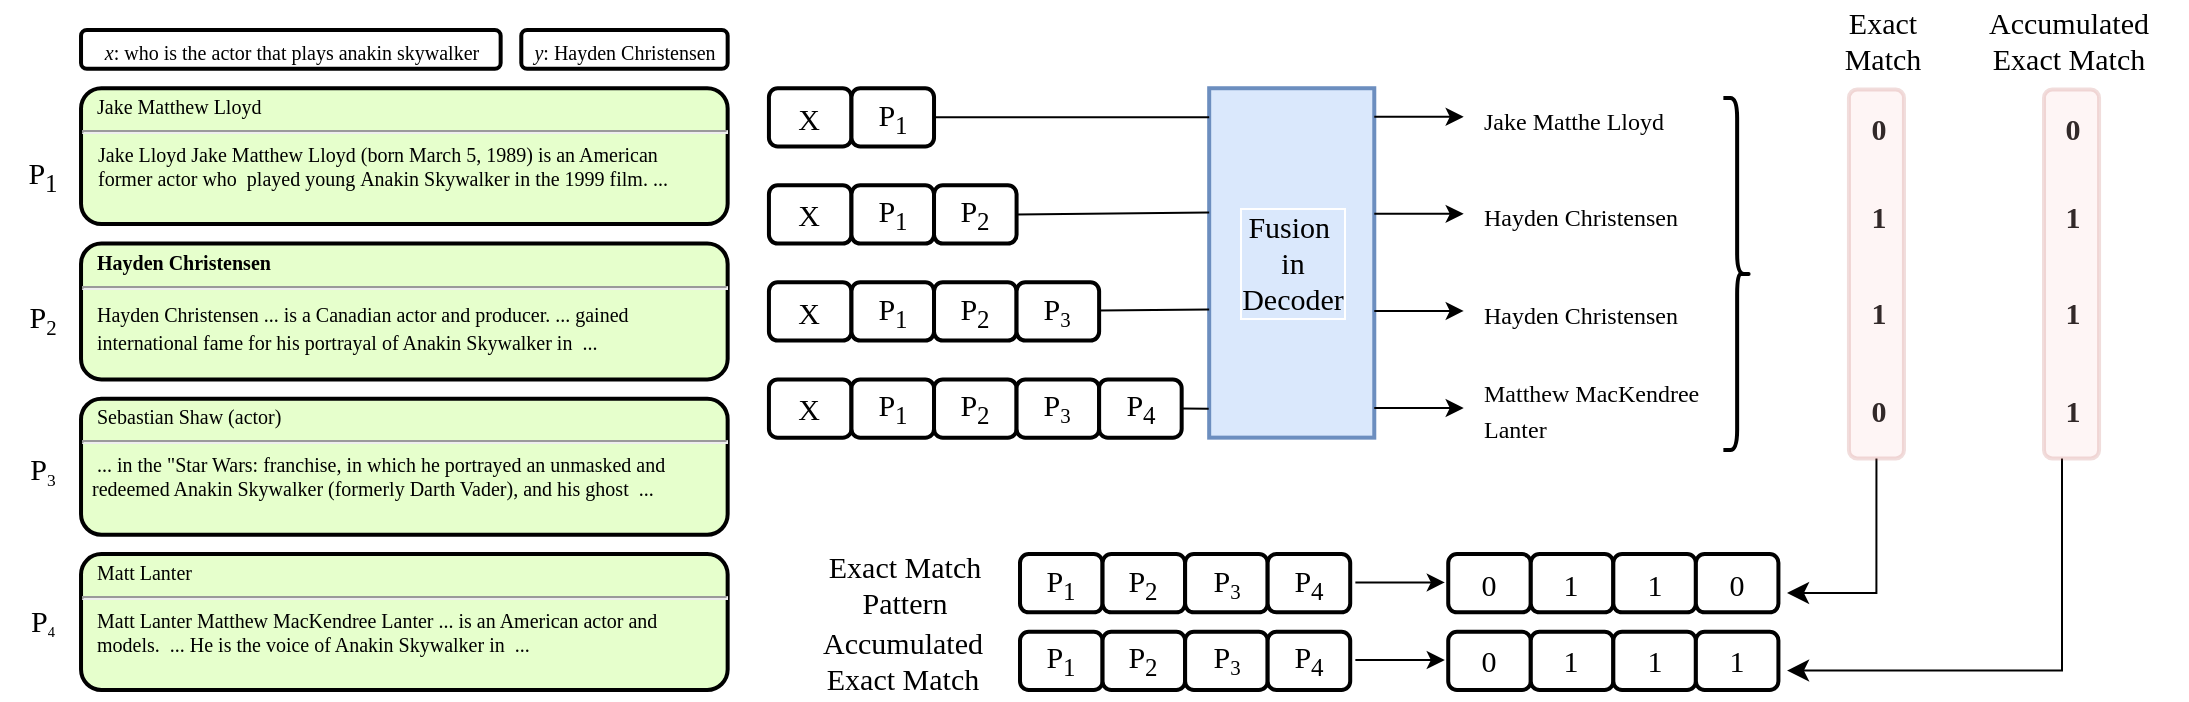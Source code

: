 <mxfile version="20.7.4" type="github">
  <diagram name="Page-1" id="c7558073-3199-34d8-9f00-42111426c3f3">
    <mxGraphModel dx="1444" dy="1975" grid="1" gridSize="10" guides="1" tooltips="1" connect="1" arrows="1" fold="1" page="1" pageScale="1" pageWidth="1150" pageHeight="400" background="#ffffff" math="1" shadow="0">
      <root>
        <mxCell id="0" />
        <mxCell id="1" parent="0" />
        <mxCell id="xXb-0AvfDkPHTkJj-rtv-294" value="" style="group;fontSize=8;" vertex="1" connectable="0" parent="1">
          <mxGeometry x="60" y="30" width="1080" height="330" as="geometry" />
        </mxCell>
        <mxCell id="6" value="&lt;p style=&quot;margin: 0px; margin-top: 4px; text-align: center; text-decoration: underline;&quot;&gt;&lt;/p&gt;&lt;font style=&quot;font-size: 10px;&quot;&gt;&lt;span style=&quot;font-weight: 400; text-align: left;&quot;&gt;&lt;i&gt;x&lt;/i&gt;:&lt;/span&gt;&lt;span style=&quot;font-weight: normal; background-color: initial;&quot;&gt;&amp;nbsp;&lt;/span&gt;&lt;span style=&quot;font-weight: normal; background-color: rgb(255, 255, 255);&quot;&gt;who is the actor that plays anakin skywalker&lt;/span&gt;&lt;/font&gt;&lt;span style=&quot;font-weight: 400; text-align: left;&quot;&gt;&lt;br&gt;&lt;/span&gt;" style="verticalAlign=middle;align=center;overflow=fill;fontSize=12;fontFamily=Times New Roman;html=1;rounded=1;fontStyle=1;strokeWidth=2;" parent="xXb-0AvfDkPHTkJj-rtv-294" vertex="1">
          <mxGeometry x="27.516" width="209.809" height="19.412" as="geometry" />
        </mxCell>
        <mxCell id="xXb-0AvfDkPHTkJj-rtv-110" value="&lt;p style=&quot;margin: 4px 0px 0px; font-size: 10px;&quot;&gt;&lt;span style=&quot;font-weight: normal;&quot;&gt;&lt;font style=&quot;font-size: 10px;&quot; face=&quot;Times New Roman&quot;&gt;&amp;nbsp; &amp;nbsp;Jake Matthew Lloyd&lt;/font&gt;&lt;/span&gt;&lt;/p&gt;&lt;hr style=&quot;font-size: 10px;&quot;&gt;&lt;p style=&quot;margin: 0px 0px 0px 8px; font-size: 10px;&quot;&gt;&lt;font style=&quot;font-size: 10px;&quot;&gt;&lt;font style=&quot;font-size: 10px;&quot; face=&quot;Times New Roman&quot;&gt;&lt;span style=&quot;font-weight: 400;&quot;&gt;Jake Lloyd Jake Matthew Lloyd (born March 5, 1989) is an American&amp;nbsp;&lt;/span&gt;&lt;/font&gt;&lt;/font&gt;&lt;/p&gt;&lt;p style=&quot;margin: 0px 0px 0px 8px; font-size: 10px;&quot;&gt;&lt;font style=&quot;font-size: 10px;&quot;&gt;&lt;span style=&quot;font-weight: 400; font-family: &amp;quot;Times New Roman&amp;quot;; background-color: initial;&quot;&gt;former actor who&amp;nbsp;&amp;nbsp;&lt;/span&gt;&lt;/font&gt;&lt;span style=&quot;background-color: initial; font-weight: 400; font-family: &amp;quot;Times New Roman&amp;quot;;&quot;&gt;played young&amp;nbsp;&lt;/span&gt;&lt;span style=&quot;background-color: initial; font-family: &amp;quot;Times New Roman&amp;quot;; font-weight: 400;&quot;&gt;Anakin Skywalker in the 1999 film. ...&lt;/span&gt;&lt;/p&gt;" style="verticalAlign=middle;align=left;overflow=fill;fontSize=12;fontFamily=Helvetica;html=1;rounded=1;fontStyle=1;strokeWidth=2;fillColor=#E6FFCC" vertex="1" parent="xXb-0AvfDkPHTkJj-rtv-294">
          <mxGeometry x="27.516" y="29.118" width="323.312" height="67.941" as="geometry" />
        </mxCell>
        <mxCell id="xXb-0AvfDkPHTkJj-rtv-113" value="&lt;p style=&quot;margin: 0px; margin-top: 4px; text-align: center; text-decoration: underline;&quot;&gt;&lt;/p&gt;&lt;font style=&quot;font-size: 10px;&quot;&gt;&lt;span style=&quot;font-weight: 400; text-align: left;&quot;&gt;&lt;i&gt;y&lt;/i&gt;:&lt;/span&gt;&lt;span style=&quot;font-weight: normal; background-color: initial;&quot;&gt;&amp;nbsp;&lt;/span&gt;&lt;span style=&quot;background-color: rgb(255, 255, 255); font-weight: 400; text-align: left;&quot;&gt;Hayden Christensen&lt;/span&gt;&lt;/font&gt;" style="verticalAlign=middle;align=center;overflow=fill;fontSize=12;fontFamily=Times New Roman;html=1;rounded=1;fontStyle=1;strokeWidth=2;" vertex="1" parent="xXb-0AvfDkPHTkJj-rtv-294">
          <mxGeometry x="247.643" width="103.185" height="19.412" as="geometry" />
        </mxCell>
        <mxCell id="xXb-0AvfDkPHTkJj-rtv-128" value="&lt;p style=&quot;margin: 4px 0px 0px; font-size: 10px;&quot;&gt;&lt;font style=&quot;font-size: 10px;&quot; face=&quot;Times New Roman&quot;&gt;&amp;nbsp; &amp;nbsp;Hayden Christensen&lt;/font&gt;&lt;/p&gt;&lt;hr style=&quot;font-size: 10px;&quot;&gt;&lt;font style=&quot;font-size: 10px;&quot; face=&quot;Times New Roman&quot;&gt;&lt;span style=&quot;font-weight: 400;&quot;&gt;&amp;nbsp; &amp;nbsp;Hayden Christensen ... is a Canadian actor and producer. ... gained &lt;br&gt;&amp;nbsp; &amp;nbsp;international fame for his portrayal of Anakin Skywalker in&amp;nbsp; ...&lt;/span&gt;&lt;/font&gt;" style="verticalAlign=middle;align=left;overflow=fill;fontSize=12;fontFamily=Helvetica;html=1;rounded=1;fontStyle=1;strokeWidth=2;fillColor=#E6FFCC" vertex="1" parent="xXb-0AvfDkPHTkJj-rtv-294">
          <mxGeometry x="27.516" y="106.765" width="323.312" height="67.941" as="geometry" />
        </mxCell>
        <mxCell id="xXb-0AvfDkPHTkJj-rtv-129" value="&lt;span style=&quot;font-size: 15px;&quot;&gt;P&lt;/span&gt;&lt;span style=&quot;font-size: 12.5px;&quot;&gt;&lt;sub&gt;2&lt;/sub&gt;&lt;/span&gt;" style="text;html=1;align=center;verticalAlign=middle;resizable=0;points=[];autosize=1;strokeColor=none;fillColor=none;fontSize=12;fontFamily=Times New Roman;" vertex="1" parent="xXb-0AvfDkPHTkJj-rtv-294">
          <mxGeometry x="-12.48" y="129.996" width="40" height="30" as="geometry" />
        </mxCell>
        <mxCell id="xXb-0AvfDkPHTkJj-rtv-130" value="&lt;p style=&quot;text-align: left; margin: 4px 0px 0px; font-size: 10px;&quot;&gt;&lt;span style=&quot;font-weight: normal;&quot;&gt;&lt;font style=&quot;font-size: 10px;&quot; face=&quot;Times New Roman&quot;&gt;&amp;nbsp; &amp;nbsp;Sebastian Shaw (actor)&lt;/font&gt;&lt;/span&gt;&lt;/p&gt;&lt;hr style=&quot;text-align: left; font-size: 10px;&quot;&gt;&lt;font style=&quot;&quot; face=&quot;Times New Roman&quot;&gt;&lt;div style=&quot;font-size: 10px; text-align: left;&quot;&gt;&lt;span style=&quot;font-weight: 400; background-color: initial;&quot;&gt;&amp;nbsp; &amp;nbsp;... in the &quot;Star Wars: franchise, in which he portrayed an unmasked and&lt;/span&gt;&lt;/div&gt;&lt;font style=&quot;font-size: 10px;&quot;&gt;&lt;div style=&quot;text-align: left;&quot;&gt;&lt;span style=&quot;font-weight: 400; background-color: initial;&quot;&gt;&amp;nbsp; redeemed Anakin&amp;nbsp;&lt;/span&gt;&lt;span style=&quot;background-color: initial; font-weight: 400;&quot;&gt;Skywalker (formerly Darth Vader), and his ghost&amp;nbsp; ...&lt;/span&gt;&lt;/div&gt;&lt;/font&gt;&lt;div style=&quot;text-align: left;&quot;&gt;&lt;span style=&quot;font-size: 10px;&quot;&gt;&lt;br&gt;&lt;/span&gt;&lt;/div&gt;&lt;/font&gt;" style="verticalAlign=middle;align=center;overflow=fill;fontSize=12;fontFamily=Helvetica;html=1;rounded=1;fontStyle=1;strokeWidth=2;fillColor=#E6FFCC" vertex="1" parent="xXb-0AvfDkPHTkJj-rtv-294">
          <mxGeometry x="27.516" y="184.412" width="323.312" height="67.941" as="geometry" />
        </mxCell>
        <mxCell id="xXb-0AvfDkPHTkJj-rtv-131" value="&lt;span style=&quot;font-size: 15px;&quot;&gt;P&lt;/span&gt;&lt;span style=&quot;font-size: 10.417px;&quot;&gt;&lt;sub&gt;3&lt;/sub&gt;&lt;/span&gt;" style="text;html=1;align=center;verticalAlign=middle;resizable=0;points=[];autosize=1;strokeColor=none;fillColor=none;fontSize=12;fontFamily=Times New Roman;" vertex="1" parent="xXb-0AvfDkPHTkJj-rtv-294">
          <mxGeometry x="-12.48" y="204.704" width="40" height="30" as="geometry" />
        </mxCell>
        <mxCell id="xXb-0AvfDkPHTkJj-rtv-132" value="&lt;p style=&quot;text-align: left; margin: 4px 0px 0px; font-size: 10px;&quot;&gt;&lt;span style=&quot;font-weight: normal;&quot;&gt;&lt;font style=&quot;font-size: 10px;&quot; face=&quot;Times New Roman&quot;&gt;&amp;nbsp; &amp;nbsp;Matt Lanter&amp;nbsp;&lt;/font&gt;&lt;/span&gt;&lt;/p&gt;&lt;hr style=&quot;text-align: left; font-size: 10px;&quot;&gt;&lt;font style=&quot;&quot; face=&quot;Times New Roman&quot;&gt;&lt;div style=&quot;font-size: 10px; text-align: left;&quot;&gt;&lt;span style=&quot;font-weight: 400; background-color: initial;&quot;&gt;&amp;nbsp; &amp;nbsp;Matt Lanter Matthew MacKendree Lanter ... is an American actor and&amp;nbsp;&lt;/span&gt;&lt;/div&gt;&lt;div style=&quot;font-size: 10px; text-align: left;&quot;&gt;&lt;span style=&quot;font-weight: 400; background-color: initial;&quot;&gt;&amp;nbsp; &amp;nbsp;models.&amp;nbsp; ...&amp;nbsp;&lt;/span&gt;&lt;span style=&quot;background-color: initial; font-weight: 400;&quot;&gt;He is the voice of Anakin Skywalker in&amp;nbsp; ...&lt;/span&gt;&lt;/div&gt;&lt;div style=&quot;text-align: left;&quot;&gt;&lt;span style=&quot;font-size: 10px;&quot;&gt;&lt;br&gt;&lt;/span&gt;&lt;/div&gt;&lt;/font&gt;" style="verticalAlign=middle;align=center;overflow=fill;fontSize=12;fontFamily=Helvetica;html=1;rounded=1;fontStyle=1;strokeWidth=2;fillColor=#E6FFCC" vertex="1" parent="xXb-0AvfDkPHTkJj-rtv-294">
          <mxGeometry x="27.516" y="262.059" width="323.312" height="67.941" as="geometry" />
        </mxCell>
        <mxCell id="xXb-0AvfDkPHTkJj-rtv-133" value="&lt;span style=&quot;font-size: 15px;&quot;&gt;P&lt;/span&gt;&lt;span style=&quot;font-size: 8.681px;&quot;&gt;&lt;sub&gt;4&lt;/sub&gt;&lt;/span&gt;" style="text;html=1;align=center;verticalAlign=middle;resizable=0;points=[];autosize=1;strokeColor=none;fillColor=none;fontSize=12;fontFamily=Times New Roman;" vertex="1" parent="xXb-0AvfDkPHTkJj-rtv-294">
          <mxGeometry x="-12.48" y="281.031" width="40" height="30" as="geometry" />
        </mxCell>
        <mxCell id="xXb-0AvfDkPHTkJj-rtv-136" value="X" style="rounded=1;whiteSpace=wrap;html=1;strokeWidth=2;fontFamily=Times New Roman;fontSize=15;" vertex="1" parent="xXb-0AvfDkPHTkJj-rtv-294">
          <mxGeometry x="371.465" y="29.118" width="41.274" height="29.118" as="geometry" />
        </mxCell>
        <mxCell id="xXb-0AvfDkPHTkJj-rtv-138" value="X" style="rounded=1;whiteSpace=wrap;html=1;strokeWidth=2;fontFamily=Times New Roman;fontSize=15;" vertex="1" parent="xXb-0AvfDkPHTkJj-rtv-294">
          <mxGeometry x="371.465" y="77.647" width="41.274" height="29.118" as="geometry" />
        </mxCell>
        <mxCell id="xXb-0AvfDkPHTkJj-rtv-139" value="X" style="rounded=1;whiteSpace=wrap;html=1;strokeWidth=2;fontFamily=Times New Roman;fontSize=15;" vertex="1" parent="xXb-0AvfDkPHTkJj-rtv-294">
          <mxGeometry x="371.465" y="126.176" width="41.274" height="29.118" as="geometry" />
        </mxCell>
        <mxCell id="xXb-0AvfDkPHTkJj-rtv-140" value="X" style="rounded=1;whiteSpace=wrap;html=1;strokeWidth=2;fontFamily=Times New Roman;fontSize=15;" vertex="1" parent="xXb-0AvfDkPHTkJj-rtv-294">
          <mxGeometry x="371.465" y="174.706" width="41.274" height="29.118" as="geometry" />
        </mxCell>
        <mxCell id="xXb-0AvfDkPHTkJj-rtv-141" value="P&lt;sub&gt;1&lt;/sub&gt;" style="rounded=1;whiteSpace=wrap;html=1;strokeWidth=2;fontFamily=Times New Roman;fontSize=15;" vertex="1" parent="xXb-0AvfDkPHTkJj-rtv-294">
          <mxGeometry x="412.739" y="29.118" width="41.274" height="29.118" as="geometry" />
        </mxCell>
        <mxCell id="xXb-0AvfDkPHTkJj-rtv-148" value="P&lt;sub&gt;1&lt;/sub&gt;" style="rounded=1;whiteSpace=wrap;html=1;strokeWidth=2;fontFamily=Times New Roman;fontSize=15;" vertex="1" parent="xXb-0AvfDkPHTkJj-rtv-294">
          <mxGeometry x="412.739" y="77.647" width="41.274" height="29.118" as="geometry" />
        </mxCell>
        <mxCell id="xXb-0AvfDkPHTkJj-rtv-149" value="P&lt;sub&gt;1&lt;/sub&gt;" style="rounded=1;whiteSpace=wrap;html=1;strokeWidth=2;fontFamily=Times New Roman;fontSize=15;" vertex="1" parent="xXb-0AvfDkPHTkJj-rtv-294">
          <mxGeometry x="412.739" y="126.176" width="41.274" height="29.118" as="geometry" />
        </mxCell>
        <mxCell id="xXb-0AvfDkPHTkJj-rtv-150" value="P&lt;sub&gt;1&lt;/sub&gt;" style="rounded=1;whiteSpace=wrap;html=1;strokeWidth=2;fontFamily=Times New Roman;fontSize=15;" vertex="1" parent="xXb-0AvfDkPHTkJj-rtv-294">
          <mxGeometry x="412.739" y="174.706" width="41.274" height="29.118" as="geometry" />
        </mxCell>
        <mxCell id="xXb-0AvfDkPHTkJj-rtv-151" value="P&lt;sub&gt;2&lt;/sub&gt;" style="rounded=1;whiteSpace=wrap;html=1;strokeWidth=2;fontFamily=Times New Roman;fontSize=15;" vertex="1" parent="xXb-0AvfDkPHTkJj-rtv-294">
          <mxGeometry x="454.013" y="77.647" width="41.274" height="29.118" as="geometry" />
        </mxCell>
        <mxCell id="xXb-0AvfDkPHTkJj-rtv-154" value="P&lt;sub&gt;2&lt;/sub&gt;" style="rounded=1;whiteSpace=wrap;html=1;strokeWidth=2;fontFamily=Times New Roman;fontSize=15;" vertex="1" parent="xXb-0AvfDkPHTkJj-rtv-294">
          <mxGeometry x="454.013" y="126.176" width="41.274" height="29.118" as="geometry" />
        </mxCell>
        <mxCell id="xXb-0AvfDkPHTkJj-rtv-155" value="P&lt;sub&gt;2&lt;/sub&gt;" style="rounded=1;whiteSpace=wrap;html=1;strokeWidth=2;fontFamily=Times New Roman;fontSize=15;" vertex="1" parent="xXb-0AvfDkPHTkJj-rtv-294">
          <mxGeometry x="454.013" y="174.706" width="41.274" height="29.118" as="geometry" />
        </mxCell>
        <mxCell id="xXb-0AvfDkPHTkJj-rtv-156" value="P&lt;span style=&quot;font-size: 12.5px;&quot;&gt;&lt;sub&gt;3&lt;/sub&gt;&lt;/span&gt;" style="rounded=1;whiteSpace=wrap;html=1;strokeWidth=2;fontFamily=Times New Roman;fontSize=15;" vertex="1" parent="xXb-0AvfDkPHTkJj-rtv-294">
          <mxGeometry x="495.287" y="126.176" width="41.274" height="29.118" as="geometry" />
        </mxCell>
        <mxCell id="xXb-0AvfDkPHTkJj-rtv-158" value="P&lt;span style=&quot;font-size: 12.5px;&quot;&gt;&lt;sub&gt;3&lt;/sub&gt;&lt;/span&gt;" style="rounded=1;whiteSpace=wrap;html=1;strokeWidth=2;fontFamily=Times New Roman;fontSize=15;" vertex="1" parent="xXb-0AvfDkPHTkJj-rtv-294">
          <mxGeometry x="495.287" y="174.706" width="41.274" height="29.118" as="geometry" />
        </mxCell>
        <mxCell id="xXb-0AvfDkPHTkJj-rtv-160" value="Fusion&amp;nbsp;&lt;br&gt;in&lt;br&gt;Decoder" style="rounded=0;whiteSpace=wrap;html=1;strokeWidth=2;fontFamily=Times New Roman;fontSize=15;labelBorderColor=#FFFFFF;fillColor=#dae8fc;strokeColor=#6c8ebf;" vertex="1" parent="xXb-0AvfDkPHTkJj-rtv-294">
          <mxGeometry x="591.592" y="29.118" width="82.548" height="174.706" as="geometry" />
        </mxCell>
        <mxCell id="xXb-0AvfDkPHTkJj-rtv-161" value="" style="endArrow=classic;html=1;rounded=0;fontFamily=Times New Roman;fontSize=15;fontColor=#000000;" edge="1" parent="xXb-0AvfDkPHTkJj-rtv-294">
          <mxGeometry width="50" height="50" relative="1" as="geometry">
            <mxPoint x="674.14" y="43.405" as="sourcePoint" />
            <mxPoint x="718.854" y="43.405" as="targetPoint" />
          </mxGeometry>
        </mxCell>
        <mxCell id="xXb-0AvfDkPHTkJj-rtv-162" value="" style="endArrow=classic;html=1;rounded=0;fontFamily=Times New Roman;fontSize=15;fontColor=#000000;" edge="1" parent="xXb-0AvfDkPHTkJj-rtv-294">
          <mxGeometry width="50" height="50" relative="1" as="geometry">
            <mxPoint x="674.14" y="91.934" as="sourcePoint" />
            <mxPoint x="718.854" y="91.934" as="targetPoint" />
          </mxGeometry>
        </mxCell>
        <mxCell id="xXb-0AvfDkPHTkJj-rtv-163" value="" style="endArrow=classic;html=1;rounded=0;fontFamily=Times New Roman;fontSize=15;fontColor=#000000;" edge="1" parent="xXb-0AvfDkPHTkJj-rtv-294">
          <mxGeometry width="50" height="50" relative="1" as="geometry">
            <mxPoint x="674.14" y="140.464" as="sourcePoint" />
            <mxPoint x="718.854" y="140.464" as="targetPoint" />
          </mxGeometry>
        </mxCell>
        <mxCell id="xXb-0AvfDkPHTkJj-rtv-164" value="" style="endArrow=classic;html=1;rounded=0;fontFamily=Times New Roman;fontSize=15;fontColor=#000000;" edge="1" parent="xXb-0AvfDkPHTkJj-rtv-294">
          <mxGeometry width="50" height="50" relative="1" as="geometry">
            <mxPoint x="674.14" y="188.993" as="sourcePoint" />
            <mxPoint x="718.854" y="188.993" as="targetPoint" />
          </mxGeometry>
        </mxCell>
        <mxCell id="xXb-0AvfDkPHTkJj-rtv-165" value="&lt;font style=&quot;font-size: 12px;&quot;&gt;Jake Matthe Lloyd&lt;/font&gt;" style="text;html=1;strokeColor=none;fillColor=none;align=left;verticalAlign=middle;whiteSpace=wrap;rounded=0;labelBorderColor=#FFFFFF;strokeWidth=2;fontFamily=Times New Roman;fontSize=15;fontColor=#000000;" vertex="1" parent="xXb-0AvfDkPHTkJj-rtv-294">
          <mxGeometry x="725.732" y="29.118" width="110.064" height="29.118" as="geometry" />
        </mxCell>
        <mxCell id="xXb-0AvfDkPHTkJj-rtv-166" value="&lt;font style=&quot;font-size: 12px;&quot;&gt;Hayden Christensen&lt;/font&gt;" style="text;html=1;strokeColor=none;fillColor=none;align=left;verticalAlign=middle;whiteSpace=wrap;rounded=0;labelBorderColor=#FFFFFF;strokeWidth=2;fontFamily=Times New Roman;fontSize=15;fontColor=#000000;" vertex="1" parent="xXb-0AvfDkPHTkJj-rtv-294">
          <mxGeometry x="725.732" y="77.647" width="110.064" height="29.118" as="geometry" />
        </mxCell>
        <mxCell id="xXb-0AvfDkPHTkJj-rtv-167" value="&lt;font style=&quot;font-size: 12px;&quot;&gt;Hayden Christensen&lt;/font&gt;" style="text;html=1;strokeColor=none;fillColor=none;align=left;verticalAlign=middle;whiteSpace=wrap;rounded=0;labelBorderColor=#FFFFFF;strokeWidth=2;fontFamily=Times New Roman;fontSize=15;fontColor=#000000;" vertex="1" parent="xXb-0AvfDkPHTkJj-rtv-294">
          <mxGeometry x="725.732" y="126.176" width="110.064" height="29.118" as="geometry" />
        </mxCell>
        <mxCell id="xXb-0AvfDkPHTkJj-rtv-168" value="&lt;font style=&quot;font-size: 12px;&quot;&gt;Matthew MacKendree Lanter&lt;/font&gt;" style="text;html=1;strokeColor=none;fillColor=none;align=left;verticalAlign=middle;whiteSpace=wrap;rounded=0;labelBorderColor=#FFFFFF;strokeWidth=2;fontFamily=Times New Roman;fontSize=15;fontColor=#000000;" vertex="1" parent="xXb-0AvfDkPHTkJj-rtv-294">
          <mxGeometry x="725.732" y="174.706" width="130.701" height="29.118" as="geometry" />
        </mxCell>
        <mxCell id="xXb-0AvfDkPHTkJj-rtv-169" value="" style="endArrow=none;html=1;rounded=0;fontFamily=Times New Roman;fontSize=15;fontColor=#000000;" edge="1" parent="xXb-0AvfDkPHTkJj-rtv-294">
          <mxGeometry width="50" height="50" relative="1" as="geometry">
            <mxPoint x="454.013" y="43.676" as="sourcePoint" />
            <mxPoint x="591.592" y="43.676" as="targetPoint" />
          </mxGeometry>
        </mxCell>
        <mxCell id="xXb-0AvfDkPHTkJj-rtv-170" value="" style="endArrow=none;html=1;rounded=0;fontFamily=Times New Roman;fontSize=15;fontColor=#000000;exitX=1;exitY=0.5;exitDx=0;exitDy=0;" edge="1" parent="xXb-0AvfDkPHTkJj-rtv-294" source="xXb-0AvfDkPHTkJj-rtv-151">
          <mxGeometry width="50" height="50" relative="1" as="geometry">
            <mxPoint x="497.006" y="91.662" as="sourcePoint" />
            <mxPoint x="591.592" y="91.235" as="targetPoint" />
          </mxGeometry>
        </mxCell>
        <mxCell id="xXb-0AvfDkPHTkJj-rtv-171" value="" style="endArrow=none;html=1;rounded=0;fontFamily=Times New Roman;fontSize=15;fontColor=#000000;" edge="1" parent="xXb-0AvfDkPHTkJj-rtv-294">
          <mxGeometry width="50" height="50" relative="1" as="geometry">
            <mxPoint x="536.561" y="140.192" as="sourcePoint" />
            <mxPoint x="591.592" y="139.765" as="targetPoint" />
          </mxGeometry>
        </mxCell>
        <mxCell id="xXb-0AvfDkPHTkJj-rtv-172" value="" style="endArrow=none;html=1;rounded=0;fontFamily=Times New Roman;fontSize=15;fontColor=#000000;exitX=1;exitY=0.5;exitDx=0;exitDy=0;entryX=-0.003;entryY=0.917;entryDx=0;entryDy=0;entryPerimeter=0;" edge="1" parent="xXb-0AvfDkPHTkJj-rtv-294" source="xXb-0AvfDkPHTkJj-rtv-193" target="xXb-0AvfDkPHTkJj-rtv-160">
          <mxGeometry width="50" height="50" relative="1" as="geometry">
            <mxPoint x="579.554" y="188.721" as="sourcePoint" />
            <mxPoint x="591.592" y="188.721" as="targetPoint" />
          </mxGeometry>
        </mxCell>
        <mxCell id="xXb-0AvfDkPHTkJj-rtv-174" value="" style="shape=curlyBracket;whiteSpace=wrap;html=1;rounded=1;flipH=1;labelPosition=right;verticalLabelPosition=middle;align=left;verticalAlign=middle;labelBorderColor=#FFFFFF;strokeWidth=2;fontFamily=Times New Roman;fontSize=15;fontColor=#000000;fillColor=#E6FFCC;" vertex="1" parent="xXb-0AvfDkPHTkJj-rtv-294">
          <mxGeometry x="848.69" y="33.97" width="13.76" height="176.03" as="geometry" />
        </mxCell>
        <mxCell id="xXb-0AvfDkPHTkJj-rtv-176" value="&lt;b&gt;0&lt;/b&gt;" style="text;html=1;align=center;verticalAlign=middle;resizable=0;points=[];autosize=1;strokeColor=none;fillColor=none;fontSize=15;fontFamily=Times New Roman;fontColor=#000000;" vertex="1" parent="xXb-0AvfDkPHTkJj-rtv-294">
          <mxGeometry x="911.465" y="33.971" width="30" height="30" as="geometry" />
        </mxCell>
        <mxCell id="xXb-0AvfDkPHTkJj-rtv-177" value="&lt;b&gt;1&lt;/b&gt;" style="text;html=1;align=center;verticalAlign=middle;resizable=0;points=[];autosize=1;strokeColor=none;fillColor=none;fontSize=15;fontFamily=Times New Roman;fontColor=#000000;" vertex="1" parent="xXb-0AvfDkPHTkJj-rtv-294">
          <mxGeometry x="911.465" y="77.647" width="30" height="30" as="geometry" />
        </mxCell>
        <mxCell id="xXb-0AvfDkPHTkJj-rtv-178" value="&lt;b&gt;1&lt;/b&gt;" style="text;html=1;align=center;verticalAlign=middle;resizable=0;points=[];autosize=1;strokeColor=none;fillColor=none;fontSize=15;fontFamily=Times New Roman;fontColor=#000000;" vertex="1" parent="xXb-0AvfDkPHTkJj-rtv-294">
          <mxGeometry x="911.465" y="126.176" width="30" height="30" as="geometry" />
        </mxCell>
        <mxCell id="xXb-0AvfDkPHTkJj-rtv-179" value="&lt;b&gt;0&lt;/b&gt;" style="text;html=1;align=center;verticalAlign=middle;resizable=0;points=[];autosize=1;strokeColor=none;fillColor=none;fontSize=15;fontFamily=Times New Roman;fontColor=#000000;" vertex="1" parent="xXb-0AvfDkPHTkJj-rtv-294">
          <mxGeometry x="911.465" y="174.706" width="30" height="30" as="geometry" />
        </mxCell>
        <mxCell id="xXb-0AvfDkPHTkJj-rtv-182" value="&lt;b&gt;0&lt;/b&gt;" style="text;html=1;align=center;verticalAlign=middle;resizable=0;points=[];autosize=1;strokeColor=none;fillColor=none;fontSize=15;fontFamily=Times New Roman;fontColor=#000000;" vertex="1" parent="xXb-0AvfDkPHTkJj-rtv-294">
          <mxGeometry x="1007.771" y="33.971" width="30" height="30" as="geometry" />
        </mxCell>
        <mxCell id="xXb-0AvfDkPHTkJj-rtv-183" value="&lt;b&gt;1&lt;/b&gt;" style="text;html=1;align=center;verticalAlign=middle;resizable=0;points=[];autosize=1;strokeColor=none;fillColor=none;fontSize=15;fontFamily=Times New Roman;fontColor=#000000;" vertex="1" parent="xXb-0AvfDkPHTkJj-rtv-294">
          <mxGeometry x="1007.771" y="77.647" width="30" height="30" as="geometry" />
        </mxCell>
        <mxCell id="xXb-0AvfDkPHTkJj-rtv-184" value="&lt;b&gt;1&lt;/b&gt;" style="text;html=1;align=center;verticalAlign=middle;resizable=0;points=[];autosize=1;strokeColor=none;fillColor=none;fontSize=15;fontFamily=Times New Roman;fontColor=#000000;" vertex="1" parent="xXb-0AvfDkPHTkJj-rtv-294">
          <mxGeometry x="1007.771" y="126.176" width="30" height="30" as="geometry" />
        </mxCell>
        <mxCell id="xXb-0AvfDkPHTkJj-rtv-185" value="&lt;b&gt;1&lt;/b&gt;" style="text;html=1;align=center;verticalAlign=middle;resizable=0;points=[];autosize=1;strokeColor=none;fillColor=none;fontSize=15;fontFamily=Times New Roman;fontColor=#000000;" vertex="1" parent="xXb-0AvfDkPHTkJj-rtv-294">
          <mxGeometry x="1007.771" y="174.706" width="30" height="30" as="geometry" />
        </mxCell>
        <mxCell id="xXb-0AvfDkPHTkJj-rtv-188" value="P&lt;sub&gt;1&lt;/sub&gt;" style="rounded=1;whiteSpace=wrap;html=1;strokeWidth=2;fontFamily=Times New Roman;fontSize=15;" vertex="1" parent="xXb-0AvfDkPHTkJj-rtv-294">
          <mxGeometry x="497.006" y="262.059" width="41.274" height="29.118" as="geometry" />
        </mxCell>
        <mxCell id="xXb-0AvfDkPHTkJj-rtv-189" value="P&lt;sub&gt;2&lt;/sub&gt;" style="rounded=1;whiteSpace=wrap;html=1;strokeWidth=2;fontFamily=Times New Roman;fontSize=15;" vertex="1" parent="xXb-0AvfDkPHTkJj-rtv-294">
          <mxGeometry x="538.28" y="262.059" width="41.274" height="29.118" as="geometry" />
        </mxCell>
        <mxCell id="xXb-0AvfDkPHTkJj-rtv-190" value="P&lt;span style=&quot;font-size: 12.5px;&quot;&gt;&lt;sub&gt;3&lt;/sub&gt;&lt;/span&gt;" style="rounded=1;whiteSpace=wrap;html=1;strokeWidth=2;fontFamily=Times New Roman;fontSize=15;" vertex="1" parent="xXb-0AvfDkPHTkJj-rtv-294">
          <mxGeometry x="579.554" y="262.059" width="41.274" height="29.118" as="geometry" />
        </mxCell>
        <mxCell id="xXb-0AvfDkPHTkJj-rtv-191" value="P&lt;sub&gt;4&lt;/sub&gt;" style="rounded=1;whiteSpace=wrap;html=1;strokeWidth=2;fontFamily=Times New Roman;fontSize=15;" vertex="1" parent="xXb-0AvfDkPHTkJj-rtv-294">
          <mxGeometry x="620.828" y="262.059" width="41.274" height="29.118" as="geometry" />
        </mxCell>
        <mxCell id="xXb-0AvfDkPHTkJj-rtv-192" value="" style="endArrow=classic;html=1;rounded=0;fontFamily=Times New Roman;fontSize=15;fontColor=#000000;" edge="1" parent="xXb-0AvfDkPHTkJj-rtv-294">
          <mxGeometry width="50" height="50" relative="1" as="geometry">
            <mxPoint x="664.682" y="276.2" as="sourcePoint" />
            <mxPoint x="709.395" y="276.2" as="targetPoint" />
          </mxGeometry>
        </mxCell>
        <mxCell id="xXb-0AvfDkPHTkJj-rtv-193" value="P&lt;sub&gt;4&lt;/sub&gt;" style="rounded=1;whiteSpace=wrap;html=1;strokeWidth=2;fontFamily=Times New Roman;fontSize=15;" vertex="1" parent="xXb-0AvfDkPHTkJj-rtv-294">
          <mxGeometry x="536.561" y="174.706" width="41.274" height="29.118" as="geometry" />
        </mxCell>
        <mxCell id="xXb-0AvfDkPHTkJj-rtv-194" value="0" style="rounded=1;whiteSpace=wrap;html=1;strokeWidth=2;fontFamily=Times New Roman;fontSize=15;" vertex="1" parent="xXb-0AvfDkPHTkJj-rtv-294">
          <mxGeometry x="711.115" y="262.059" width="41.274" height="29.118" as="geometry" />
        </mxCell>
        <mxCell id="xXb-0AvfDkPHTkJj-rtv-195" value="1" style="rounded=1;whiteSpace=wrap;html=1;strokeWidth=2;fontFamily=Times New Roman;fontSize=15;" vertex="1" parent="xXb-0AvfDkPHTkJj-rtv-294">
          <mxGeometry x="752.389" y="262.059" width="41.274" height="29.118" as="geometry" />
        </mxCell>
        <mxCell id="xXb-0AvfDkPHTkJj-rtv-196" value="1" style="rounded=1;whiteSpace=wrap;html=1;strokeWidth=2;fontFamily=Times New Roman;fontSize=15;" vertex="1" parent="xXb-0AvfDkPHTkJj-rtv-294">
          <mxGeometry x="793.662" y="262.059" width="41.274" height="29.118" as="geometry" />
        </mxCell>
        <mxCell id="xXb-0AvfDkPHTkJj-rtv-197" value="0" style="rounded=1;whiteSpace=wrap;html=1;strokeWidth=2;fontFamily=Times New Roman;fontSize=15;" vertex="1" parent="xXb-0AvfDkPHTkJj-rtv-294">
          <mxGeometry x="834.936" y="262.059" width="41.274" height="29.118" as="geometry" />
        </mxCell>
        <mxCell id="xXb-0AvfDkPHTkJj-rtv-206" value="" style="edgeStyle=segmentEdgeStyle;endArrow=classic;html=1;curved=0;rounded=0;endSize=8;startSize=8;fontFamily=Times New Roman;fontSize=15;fontColor=#000000;" edge="1" parent="xXb-0AvfDkPHTkJj-rtv-294" source="xXb-0AvfDkPHTkJj-rtv-222">
          <mxGeometry x="-0.2" y="70" width="50" height="50" relative="1" as="geometry">
            <mxPoint x="1018.089" y="223.235" as="sourcePoint" />
            <mxPoint x="880.51" y="320.294" as="targetPoint" />
            <Array as="points">
              <mxPoint x="1018" y="320" />
            </Array>
            <mxPoint as="offset" />
          </mxGeometry>
        </mxCell>
        <mxCell id="xXb-0AvfDkPHTkJj-rtv-210" value="P&lt;sub&gt;1&lt;/sub&gt;" style="rounded=1;whiteSpace=wrap;html=1;strokeWidth=2;fontFamily=Times New Roman;fontSize=15;" vertex="1" parent="xXb-0AvfDkPHTkJj-rtv-294">
          <mxGeometry x="497.006" y="300.882" width="41.274" height="29.118" as="geometry" />
        </mxCell>
        <mxCell id="xXb-0AvfDkPHTkJj-rtv-211" value="P&lt;sub&gt;2&lt;/sub&gt;" style="rounded=1;whiteSpace=wrap;html=1;strokeWidth=2;fontFamily=Times New Roman;fontSize=15;" vertex="1" parent="xXb-0AvfDkPHTkJj-rtv-294">
          <mxGeometry x="538.28" y="300.882" width="41.274" height="29.118" as="geometry" />
        </mxCell>
        <mxCell id="xXb-0AvfDkPHTkJj-rtv-212" value="P&lt;span style=&quot;font-size: 12.5px;&quot;&gt;&lt;sub&gt;3&lt;/sub&gt;&lt;/span&gt;" style="rounded=1;whiteSpace=wrap;html=1;strokeWidth=2;fontFamily=Times New Roman;fontSize=15;" vertex="1" parent="xXb-0AvfDkPHTkJj-rtv-294">
          <mxGeometry x="579.554" y="300.882" width="41.274" height="29.118" as="geometry" />
        </mxCell>
        <mxCell id="xXb-0AvfDkPHTkJj-rtv-213" value="P&lt;sub&gt;4&lt;/sub&gt;" style="rounded=1;whiteSpace=wrap;html=1;strokeWidth=2;fontFamily=Times New Roman;fontSize=15;" vertex="1" parent="xXb-0AvfDkPHTkJj-rtv-294">
          <mxGeometry x="620.828" y="300.882" width="41.274" height="29.118" as="geometry" />
        </mxCell>
        <mxCell id="xXb-0AvfDkPHTkJj-rtv-214" value="" style="endArrow=classic;html=1;rounded=0;fontFamily=Times New Roman;fontSize=15;fontColor=#000000;" edge="1" parent="xXb-0AvfDkPHTkJj-rtv-294">
          <mxGeometry width="50" height="50" relative="1" as="geometry">
            <mxPoint x="664.682" y="315.024" as="sourcePoint" />
            <mxPoint x="709.395" y="315.024" as="targetPoint" />
          </mxGeometry>
        </mxCell>
        <mxCell id="xXb-0AvfDkPHTkJj-rtv-215" value="0" style="rounded=1;whiteSpace=wrap;html=1;strokeWidth=2;fontFamily=Times New Roman;fontSize=15;" vertex="1" parent="xXb-0AvfDkPHTkJj-rtv-294">
          <mxGeometry x="711.115" y="300.882" width="41.274" height="29.118" as="geometry" />
        </mxCell>
        <mxCell id="xXb-0AvfDkPHTkJj-rtv-216" value="1" style="rounded=1;whiteSpace=wrap;html=1;strokeWidth=2;fontFamily=Times New Roman;fontSize=15;" vertex="1" parent="xXb-0AvfDkPHTkJj-rtv-294">
          <mxGeometry x="752.389" y="300.882" width="41.274" height="29.118" as="geometry" />
        </mxCell>
        <mxCell id="xXb-0AvfDkPHTkJj-rtv-217" value="1" style="rounded=1;whiteSpace=wrap;html=1;strokeWidth=2;fontFamily=Times New Roman;fontSize=15;" vertex="1" parent="xXb-0AvfDkPHTkJj-rtv-294">
          <mxGeometry x="793.662" y="300.882" width="41.274" height="29.118" as="geometry" />
        </mxCell>
        <mxCell id="xXb-0AvfDkPHTkJj-rtv-218" value="1" style="rounded=1;whiteSpace=wrap;html=1;strokeWidth=2;fontFamily=Times New Roman;fontSize=15;" vertex="1" parent="xXb-0AvfDkPHTkJj-rtv-294">
          <mxGeometry x="834.936" y="300.882" width="41.274" height="29.118" as="geometry" />
        </mxCell>
        <mxCell id="xXb-0AvfDkPHTkJj-rtv-219" value="" style="edgeStyle=segmentEdgeStyle;endArrow=classic;html=1;curved=0;rounded=0;endSize=8;startSize=8;fontFamily=Times New Roman;fontSize=15;fontColor=#000000;exitX=0.5;exitY=1;exitDx=0;exitDy=0;" edge="1" parent="xXb-0AvfDkPHTkJj-rtv-294" source="xXb-0AvfDkPHTkJj-rtv-221">
          <mxGeometry x="-0.2" y="70" width="50" height="50" relative="1" as="geometry">
            <mxPoint x="921.783" y="223.235" as="sourcePoint" />
            <mxPoint x="880.51" y="281.471" as="targetPoint" />
            <Array as="points">
              <mxPoint x="925" y="282" />
            </Array>
            <mxPoint as="offset" />
          </mxGeometry>
        </mxCell>
        <mxCell id="xXb-0AvfDkPHTkJj-rtv-221" value="" style="rounded=1;whiteSpace=wrap;html=1;labelBorderColor=#FFFFFF;strokeWidth=2;fontFamily=Times New Roman;fontSize=15;fillColor=#f8cecc;strokeColor=#b85450;opacity=20;" vertex="1" parent="xXb-0AvfDkPHTkJj-rtv-294">
          <mxGeometry x="911.465" y="29.778" width="27.516" height="184.412" as="geometry" />
        </mxCell>
        <mxCell id="xXb-0AvfDkPHTkJj-rtv-222" value="" style="rounded=1;whiteSpace=wrap;html=1;labelBorderColor=#FFFFFF;strokeWidth=2;fontFamily=Times New Roman;fontSize=15;fillColor=#f8cecc;strokeColor=#b85450;opacity=20;" vertex="1" parent="xXb-0AvfDkPHTkJj-rtv-294">
          <mxGeometry x="1009.011" y="29.778" width="27.516" height="184.412" as="geometry" />
        </mxCell>
        <mxCell id="xXb-0AvfDkPHTkJj-rtv-300" value="Exact Match&lt;br&gt;Pattern" style="text;html=1;strokeColor=none;fillColor=none;align=center;verticalAlign=middle;whiteSpace=wrap;rounded=0;labelBorderColor=#FFFFFF;strokeWidth=2;fontFamily=Times New Roman;fontSize=15;fontColor=#000000;" vertex="1" parent="xXb-0AvfDkPHTkJj-rtv-294">
          <mxGeometry x="380.07" y="262.06" width="118.53" height="29.12" as="geometry" />
        </mxCell>
        <mxCell id="xXb-0AvfDkPHTkJj-rtv-301" value="Accumulated Exact Match" style="text;html=1;strokeColor=none;fillColor=none;align=center;verticalAlign=middle;whiteSpace=wrap;rounded=0;labelBorderColor=#FFFFFF;strokeWidth=2;fontFamily=Times New Roman;fontSize=15;fontColor=#000000;" vertex="1" parent="xXb-0AvfDkPHTkJj-rtv-294">
          <mxGeometry x="380.067" y="300.88" width="116.943" height="29.118" as="geometry" />
        </mxCell>
        <mxCell id="xXb-0AvfDkPHTkJj-rtv-125" value="&lt;span style=&quot;font-size: 15px;&quot;&gt;P&lt;sub&gt;1&lt;/sub&gt;&lt;/span&gt;" style="text;html=1;align=center;verticalAlign=middle;resizable=0;points=[];autosize=1;strokeColor=none;fillColor=none;fontSize=12;fontFamily=Times New Roman;" vertex="1" parent="1">
          <mxGeometry x="47.52" y="83.086" width="40" height="40" as="geometry" />
        </mxCell>
        <mxCell id="xXb-0AvfDkPHTkJj-rtv-175" value="Exact Match" style="text;html=1;strokeColor=none;fillColor=none;align=center;verticalAlign=middle;whiteSpace=wrap;rounded=0;labelBorderColor=#FFFFFF;strokeWidth=2;fontFamily=Times New Roman;fontSize=15;fontColor=#000000;" vertex="1" parent="1">
          <mxGeometry x="954.269" y="20.29" width="68.79" height="29.118" as="geometry" />
        </mxCell>
        <mxCell id="xXb-0AvfDkPHTkJj-rtv-181" value="Accumulated Exact Match" style="text;html=1;strokeColor=none;fillColor=none;align=center;verticalAlign=middle;whiteSpace=wrap;rounded=0;labelBorderColor=#FFFFFF;strokeWidth=2;fontFamily=Times New Roman;fontSize=15;fontColor=#000000;" vertex="1" parent="1">
          <mxGeometry x="1023.057" y="20.29" width="116.943" height="29.118" as="geometry" />
        </mxCell>
      </root>
    </mxGraphModel>
  </diagram>
</mxfile>
